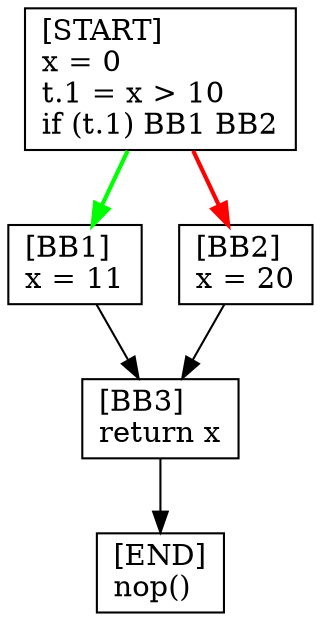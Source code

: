 digraph {
  node [shape=box]
  START [label="[START]\lx = 0\lt.1 = x > 10\lif (t.1) BB1 BB2\l"];
  BB1 [label="[BB1]\lx = 11\l"];
  BB2 [label="[BB2]\lx = 20\l"];
  BB3 [label="[BB3]\lreturn x\l"];
  END [label="[END]\lnop()\l"];
  BB1 -> BB3;
  BB2 -> BB3;
  START -> BB1 [color=green, penwidth=2];
  START -> BB2 [color=red, penwidth=2];
  BB3 -> END;
}
